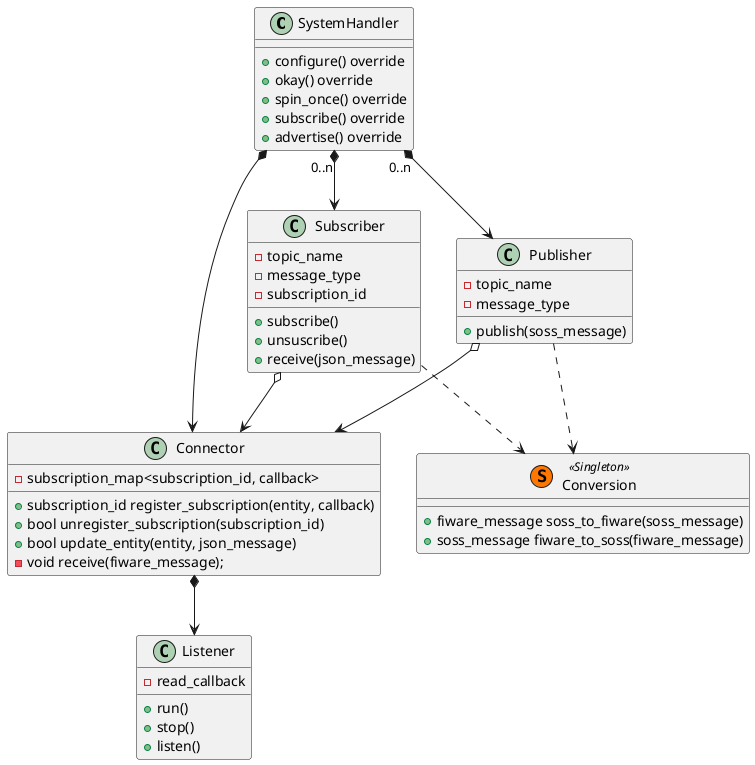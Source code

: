@startuml

SystemHandler "0..n" *--> Publisher
SystemHandler "0..n" *--> Subscriber
SystemHandler *--> Connector
Publisher o--> Connector
Subscriber o--> Connector
Connector *--> Listener

Publisher ..> Conversion
Subscriber ..> Conversion

class SystemHandler {
    + configure() override
    + okay() override
    + spin_once() override
    + subscribe() override
    + advertise() override
}

class Connector {
    - subscription_map<subscription_id, callback>
    + subscription_id register_subscription(entity, callback)
    + bool unregister_subscription(subscription_id)
    + bool update_entity(entity, json_message)
    - void receive(fiware_message);
}

class Publisher {
    - topic_name
    - message_type
    + publish(soss_message)
}

class Subscriber {
    - topic_name
    - message_type
    - subscription_id
    + subscribe()
    + unsuscribe()
    + receive(json_message)
}

class Conversion << (S,#FF7700) Singleton >> {
    + fiware_message soss_to_fiware(soss_message)
    + soss_message fiware_to_soss(fiware_message)
}

class Listener {
    - read_callback
    + run()
    + stop()
    + listen()

}

@enduml

